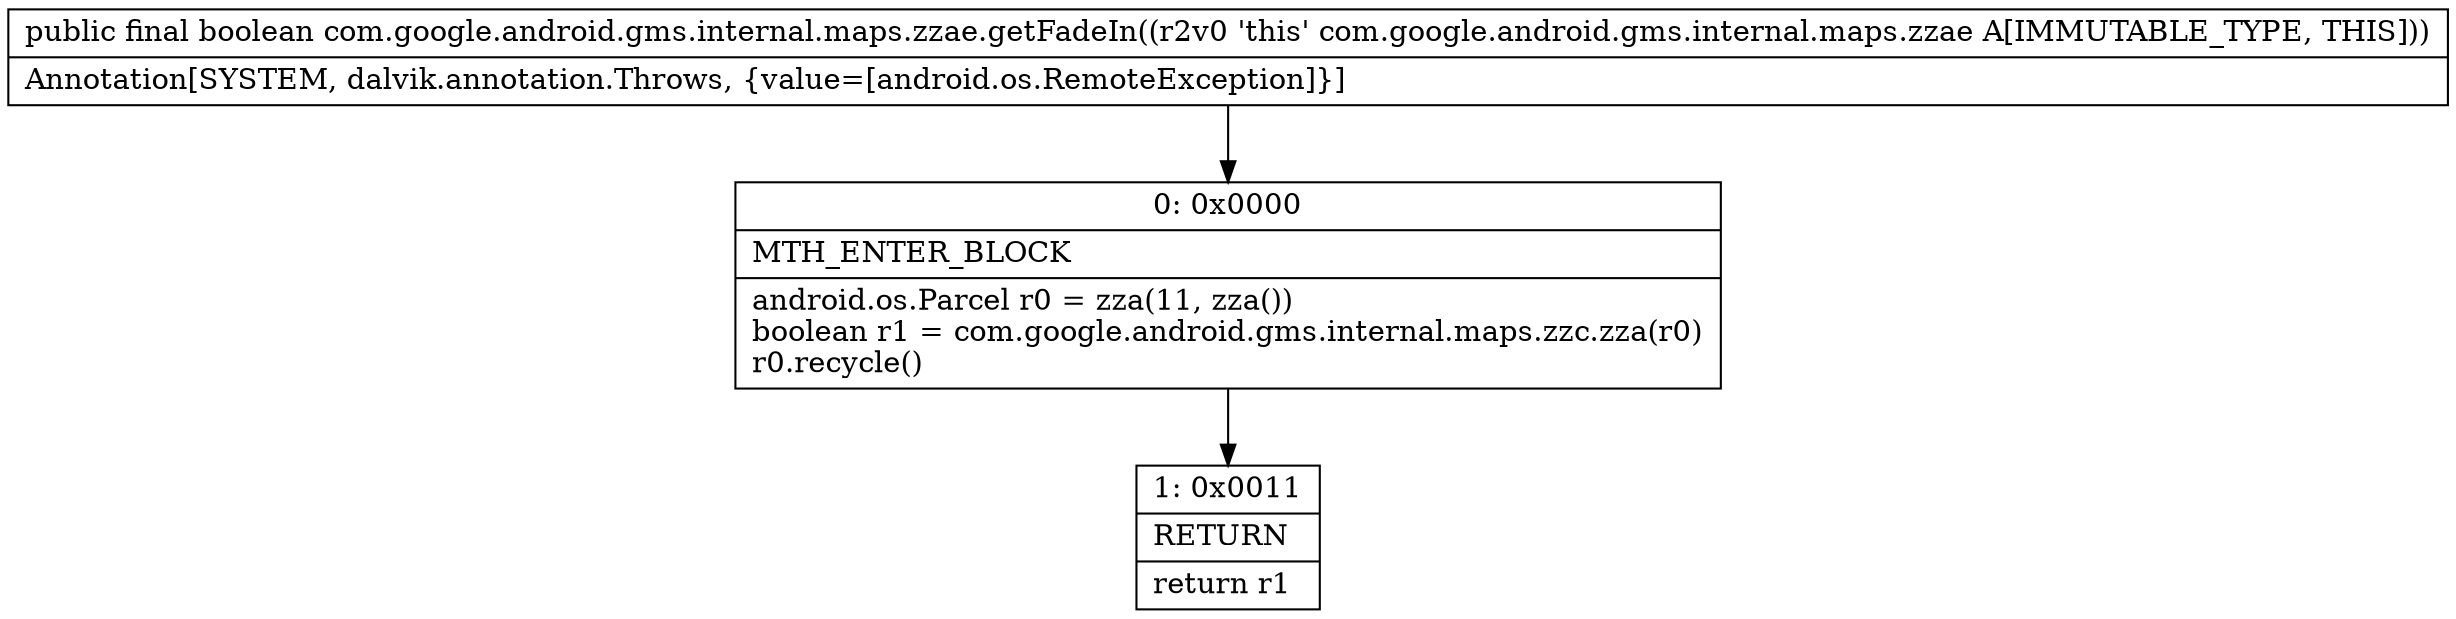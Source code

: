 digraph "CFG forcom.google.android.gms.internal.maps.zzae.getFadeIn()Z" {
Node_0 [shape=record,label="{0\:\ 0x0000|MTH_ENTER_BLOCK\l|android.os.Parcel r0 = zza(11, zza())\lboolean r1 = com.google.android.gms.internal.maps.zzc.zza(r0)\lr0.recycle()\l}"];
Node_1 [shape=record,label="{1\:\ 0x0011|RETURN\l|return r1\l}"];
MethodNode[shape=record,label="{public final boolean com.google.android.gms.internal.maps.zzae.getFadeIn((r2v0 'this' com.google.android.gms.internal.maps.zzae A[IMMUTABLE_TYPE, THIS]))  | Annotation[SYSTEM, dalvik.annotation.Throws, \{value=[android.os.RemoteException]\}]\l}"];
MethodNode -> Node_0;
Node_0 -> Node_1;
}

